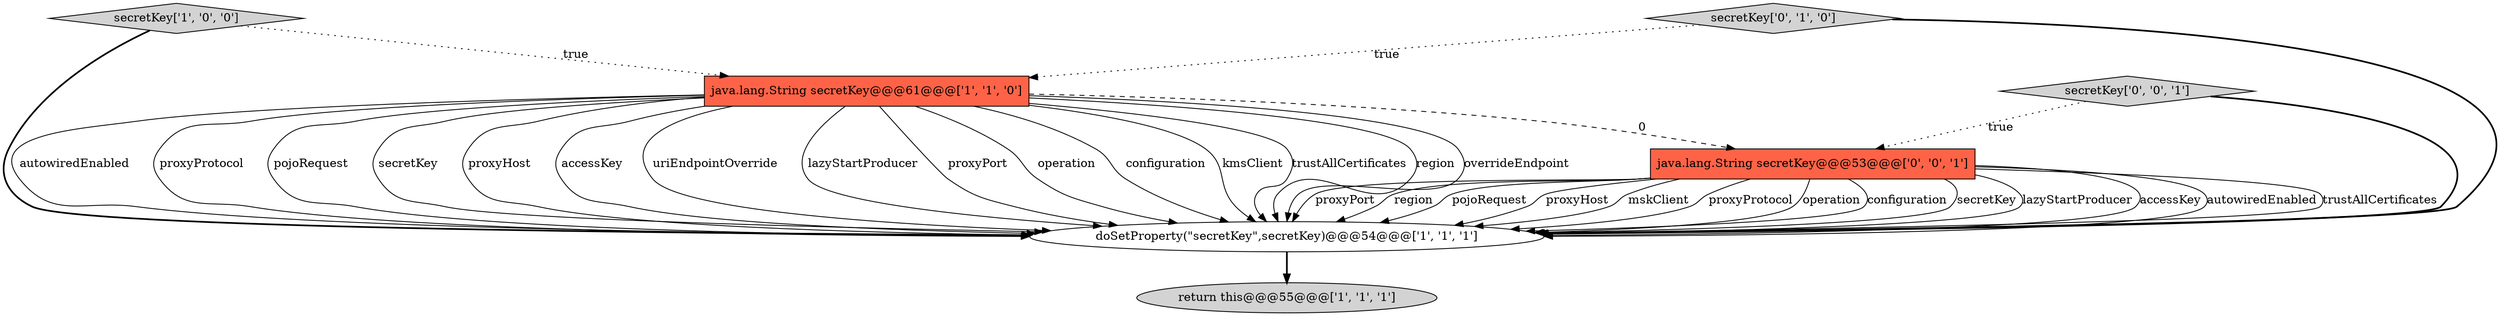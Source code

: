 digraph {
3 [style = filled, label = "secretKey['1', '0', '0']", fillcolor = lightgray, shape = diamond image = "AAA0AAABBB1BBB"];
1 [style = filled, label = "java.lang.String secretKey@@@61@@@['1', '1', '0']", fillcolor = tomato, shape = box image = "AAA0AAABBB1BBB"];
0 [style = filled, label = "doSetProperty(\"secretKey\",secretKey)@@@54@@@['1', '1', '1']", fillcolor = white, shape = ellipse image = "AAA0AAABBB1BBB"];
5 [style = filled, label = "java.lang.String secretKey@@@53@@@['0', '0', '1']", fillcolor = tomato, shape = box image = "AAA0AAABBB3BBB"];
6 [style = filled, label = "secretKey['0', '0', '1']", fillcolor = lightgray, shape = diamond image = "AAA0AAABBB3BBB"];
2 [style = filled, label = "return this@@@55@@@['1', '1', '1']", fillcolor = lightgray, shape = ellipse image = "AAA0AAABBB1BBB"];
4 [style = filled, label = "secretKey['0', '1', '0']", fillcolor = lightgray, shape = diamond image = "AAA0AAABBB2BBB"];
1->0 [style = solid, label="autowiredEnabled"];
1->5 [style = dashed, label="0"];
5->0 [style = solid, label="proxyPort"];
4->1 [style = dotted, label="true"];
1->0 [style = solid, label="proxyProtocol"];
1->0 [style = solid, label="pojoRequest"];
5->0 [style = solid, label="region"];
0->2 [style = bold, label=""];
5->0 [style = solid, label="pojoRequest"];
1->0 [style = solid, label="secretKey"];
1->0 [style = solid, label="proxyHost"];
5->0 [style = solid, label="proxyHost"];
5->0 [style = solid, label="mskClient"];
6->0 [style = bold, label=""];
1->0 [style = solid, label="accessKey"];
5->0 [style = solid, label="proxyProtocol"];
1->0 [style = solid, label="uriEndpointOverride"];
1->0 [style = solid, label="lazyStartProducer"];
1->0 [style = solid, label="proxyPort"];
3->0 [style = bold, label=""];
1->0 [style = solid, label="operation"];
4->0 [style = bold, label=""];
5->0 [style = solid, label="operation"];
1->0 [style = solid, label="configuration"];
1->0 [style = solid, label="kmsClient"];
1->0 [style = solid, label="trustAllCertificates"];
1->0 [style = solid, label="region"];
5->0 [style = solid, label="configuration"];
5->0 [style = solid, label="secretKey"];
1->0 [style = solid, label="overrideEndpoint"];
5->0 [style = solid, label="lazyStartProducer"];
3->1 [style = dotted, label="true"];
5->0 [style = solid, label="accessKey"];
6->5 [style = dotted, label="true"];
5->0 [style = solid, label="autowiredEnabled"];
5->0 [style = solid, label="trustAllCertificates"];
}
